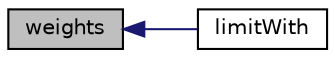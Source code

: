 digraph "weights"
{
  bgcolor="transparent";
  edge [fontname="Helvetica",fontsize="10",labelfontname="Helvetica",labelfontsize="10"];
  node [fontname="Helvetica",fontsize="10",shape=record];
  rankdir="LR";
  Node1 [label="weights",height=0.2,width=0.4,color="black", fillcolor="grey75", style="filled", fontcolor="black"];
  Node1 -> Node2 [dir="back",color="midnightblue",fontsize="10",style="solid",fontname="Helvetica"];
  Node2 [label="limitWith",height=0.2,width=0.4,color="black",URL="$a01350.html#a7653c28952f819159a3634bcf6c27a7e",tooltip="Construct from mesh, faceFlux and Istream. "];
}
